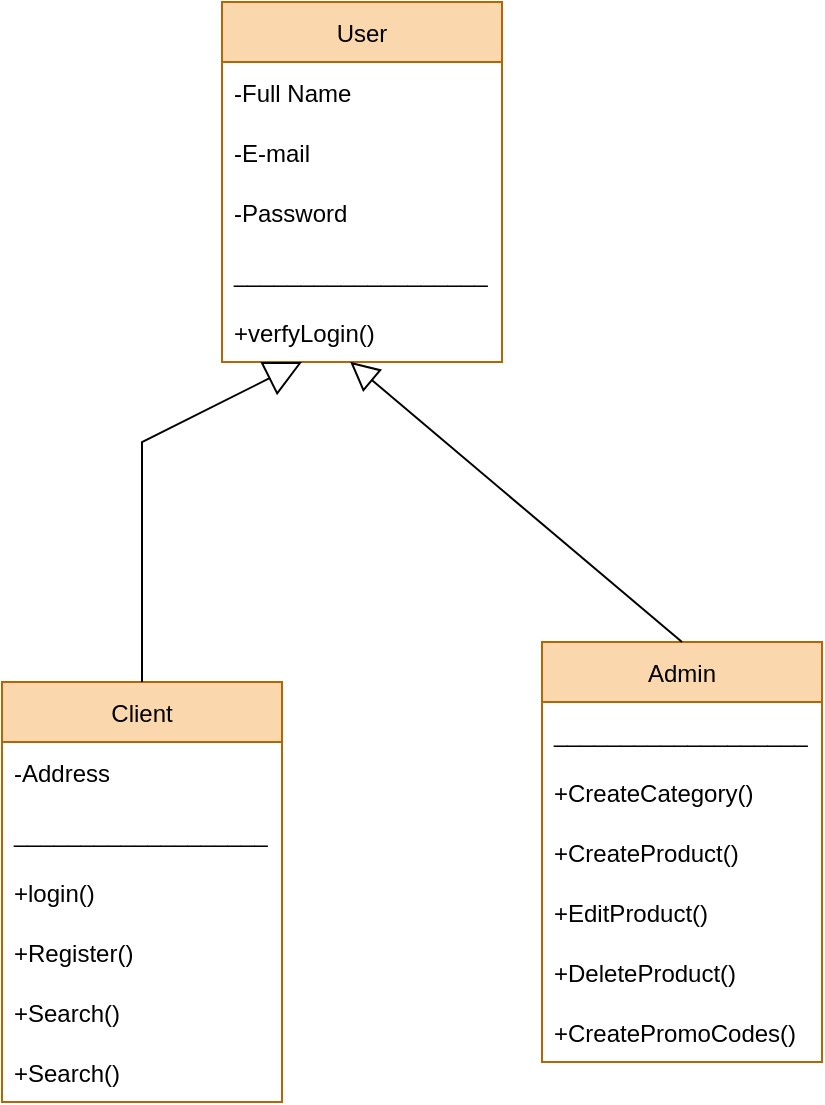 <mxfile version="20.3.0" type="device"><diagram id="J2lX0SFg3TSw2jZh-Lyx" name="Page-1"><mxGraphModel dx="933" dy="679" grid="1" gridSize="10" guides="1" tooltips="1" connect="1" arrows="1" fold="1" page="1" pageScale="1" pageWidth="850" pageHeight="1100" math="0" shadow="0"><root><mxCell id="0"/><mxCell id="1" parent="0"/><mxCell id="cny6xGQqh22deRJJkpsq-1" value="User" style="swimlane;fontStyle=0;childLayout=stackLayout;horizontal=1;startSize=30;horizontalStack=0;resizeParent=1;resizeParentMax=0;resizeLast=0;collapsible=1;marginBottom=0;fillColor=#fad7ac;strokeColor=#b46504;" vertex="1" parent="1"><mxGeometry x="240" y="10" width="140" height="180" as="geometry"/></mxCell><mxCell id="cny6xGQqh22deRJJkpsq-3" value="-Full Name" style="text;strokeColor=none;fillColor=none;align=left;verticalAlign=middle;spacingLeft=4;spacingRight=4;overflow=hidden;points=[[0,0.5],[1,0.5]];portConstraint=eastwest;rotatable=0;" vertex="1" parent="cny6xGQqh22deRJJkpsq-1"><mxGeometry y="30" width="140" height="30" as="geometry"/></mxCell><mxCell id="cny6xGQqh22deRJJkpsq-4" value="-E-mail" style="text;strokeColor=none;fillColor=none;align=left;verticalAlign=middle;spacingLeft=4;spacingRight=4;overflow=hidden;points=[[0,0.5],[1,0.5]];portConstraint=eastwest;rotatable=0;" vertex="1" parent="cny6xGQqh22deRJJkpsq-1"><mxGeometry y="60" width="140" height="30" as="geometry"/></mxCell><mxCell id="cny6xGQqh22deRJJkpsq-5" value="-Password" style="text;strokeColor=none;fillColor=none;align=left;verticalAlign=middle;spacingLeft=4;spacingRight=4;overflow=hidden;points=[[0,0.5],[1,0.5]];portConstraint=eastwest;rotatable=0;" vertex="1" parent="cny6xGQqh22deRJJkpsq-1"><mxGeometry y="90" width="140" height="30" as="geometry"/></mxCell><mxCell id="cny6xGQqh22deRJJkpsq-46" value="___________________" style="text;strokeColor=none;fillColor=none;align=left;verticalAlign=middle;spacingLeft=4;spacingRight=4;overflow=hidden;points=[[0,0.5],[1,0.5]];portConstraint=eastwest;rotatable=0;" vertex="1" parent="cny6xGQqh22deRJJkpsq-1"><mxGeometry y="120" width="140" height="30" as="geometry"/></mxCell><mxCell id="cny6xGQqh22deRJJkpsq-47" value="+verfyLogin()" style="text;strokeColor=none;fillColor=none;align=left;verticalAlign=middle;spacingLeft=4;spacingRight=4;overflow=hidden;points=[[0,0.5],[1,0.5]];portConstraint=eastwest;rotatable=0;" vertex="1" parent="cny6xGQqh22deRJJkpsq-1"><mxGeometry y="150" width="140" height="30" as="geometry"/></mxCell><mxCell id="cny6xGQqh22deRJJkpsq-48" value="Admin" style="swimlane;fontStyle=0;childLayout=stackLayout;horizontal=1;startSize=30;horizontalStack=0;resizeParent=1;resizeParentMax=0;resizeLast=0;collapsible=1;marginBottom=0;fillColor=#fad7ac;strokeColor=#b46504;" vertex="1" parent="1"><mxGeometry x="400" y="330" width="140" height="210" as="geometry"/></mxCell><mxCell id="cny6xGQqh22deRJJkpsq-52" value="___________________" style="text;strokeColor=none;fillColor=none;align=left;verticalAlign=middle;spacingLeft=4;spacingRight=4;overflow=hidden;points=[[0,0.5],[1,0.5]];portConstraint=eastwest;rotatable=0;" vertex="1" parent="cny6xGQqh22deRJJkpsq-48"><mxGeometry y="30" width="140" height="30" as="geometry"/></mxCell><mxCell id="cny6xGQqh22deRJJkpsq-53" value="+CreateCategory()" style="text;strokeColor=none;fillColor=none;align=left;verticalAlign=middle;spacingLeft=4;spacingRight=4;overflow=hidden;points=[[0,0.5],[1,0.5]];portConstraint=eastwest;rotatable=0;" vertex="1" parent="cny6xGQqh22deRJJkpsq-48"><mxGeometry y="60" width="140" height="30" as="geometry"/></mxCell><mxCell id="cny6xGQqh22deRJJkpsq-65" value="+CreateProduct()" style="text;strokeColor=none;fillColor=none;align=left;verticalAlign=middle;spacingLeft=4;spacingRight=4;overflow=hidden;points=[[0,0.5],[1,0.5]];portConstraint=eastwest;rotatable=0;" vertex="1" parent="cny6xGQqh22deRJJkpsq-48"><mxGeometry y="90" width="140" height="30" as="geometry"/></mxCell><mxCell id="cny6xGQqh22deRJJkpsq-66" value="+EditProduct()" style="text;strokeColor=none;fillColor=none;align=left;verticalAlign=middle;spacingLeft=4;spacingRight=4;overflow=hidden;points=[[0,0.5],[1,0.5]];portConstraint=eastwest;rotatable=0;" vertex="1" parent="cny6xGQqh22deRJJkpsq-48"><mxGeometry y="120" width="140" height="30" as="geometry"/></mxCell><mxCell id="cny6xGQqh22deRJJkpsq-67" value="+DeleteProduct()" style="text;strokeColor=none;fillColor=none;align=left;verticalAlign=middle;spacingLeft=4;spacingRight=4;overflow=hidden;points=[[0,0.5],[1,0.5]];portConstraint=eastwest;rotatable=0;" vertex="1" parent="cny6xGQqh22deRJJkpsq-48"><mxGeometry y="150" width="140" height="30" as="geometry"/></mxCell><mxCell id="cny6xGQqh22deRJJkpsq-68" value="+CreatePromoCodes()" style="text;strokeColor=none;fillColor=none;align=left;verticalAlign=middle;spacingLeft=4;spacingRight=4;overflow=hidden;points=[[0,0.5],[1,0.5]];portConstraint=eastwest;rotatable=0;" vertex="1" parent="cny6xGQqh22deRJJkpsq-48"><mxGeometry y="180" width="140" height="30" as="geometry"/></mxCell><mxCell id="cny6xGQqh22deRJJkpsq-54" value="Client" style="swimlane;fontStyle=0;childLayout=stackLayout;horizontal=1;startSize=30;horizontalStack=0;resizeParent=1;resizeParentMax=0;resizeLast=0;collapsible=1;marginBottom=0;fillColor=#fad7ac;strokeColor=#b46504;" vertex="1" parent="1"><mxGeometry x="130" y="350" width="140" height="210" as="geometry"/></mxCell><mxCell id="cny6xGQqh22deRJJkpsq-55" value="-Address" style="text;strokeColor=none;fillColor=none;align=left;verticalAlign=middle;spacingLeft=4;spacingRight=4;overflow=hidden;points=[[0,0.5],[1,0.5]];portConstraint=eastwest;rotatable=0;" vertex="1" parent="cny6xGQqh22deRJJkpsq-54"><mxGeometry y="30" width="140" height="30" as="geometry"/></mxCell><mxCell id="cny6xGQqh22deRJJkpsq-58" value="___________________" style="text;strokeColor=none;fillColor=none;align=left;verticalAlign=middle;spacingLeft=4;spacingRight=4;overflow=hidden;points=[[0,0.5],[1,0.5]];portConstraint=eastwest;rotatable=0;" vertex="1" parent="cny6xGQqh22deRJJkpsq-54"><mxGeometry y="60" width="140" height="30" as="geometry"/></mxCell><mxCell id="cny6xGQqh22deRJJkpsq-59" value="+login()" style="text;strokeColor=none;fillColor=none;align=left;verticalAlign=middle;spacingLeft=4;spacingRight=4;overflow=hidden;points=[[0,0.5],[1,0.5]];portConstraint=eastwest;rotatable=0;" vertex="1" parent="cny6xGQqh22deRJJkpsq-54"><mxGeometry y="90" width="140" height="30" as="geometry"/></mxCell><mxCell id="cny6xGQqh22deRJJkpsq-62" value="+Register()" style="text;strokeColor=none;fillColor=none;align=left;verticalAlign=middle;spacingLeft=4;spacingRight=4;overflow=hidden;points=[[0,0.5],[1,0.5]];portConstraint=eastwest;rotatable=0;" vertex="1" parent="cny6xGQqh22deRJJkpsq-54"><mxGeometry y="120" width="140" height="30" as="geometry"/></mxCell><mxCell id="cny6xGQqh22deRJJkpsq-63" value="+Search()" style="text;strokeColor=none;fillColor=none;align=left;verticalAlign=middle;spacingLeft=4;spacingRight=4;overflow=hidden;points=[[0,0.5],[1,0.5]];portConstraint=eastwest;rotatable=0;" vertex="1" parent="cny6xGQqh22deRJJkpsq-54"><mxGeometry y="150" width="140" height="30" as="geometry"/></mxCell><mxCell id="cny6xGQqh22deRJJkpsq-69" value="+Search()" style="text;strokeColor=none;fillColor=none;align=left;verticalAlign=middle;spacingLeft=4;spacingRight=4;overflow=hidden;points=[[0,0.5],[1,0.5]];portConstraint=eastwest;rotatable=0;" vertex="1" parent="cny6xGQqh22deRJJkpsq-54"><mxGeometry y="180" width="140" height="30" as="geometry"/></mxCell><mxCell id="cny6xGQqh22deRJJkpsq-74" value="" style="endArrow=block;endSize=16;endFill=0;html=1;rounded=0;exitX=0.5;exitY=0;exitDx=0;exitDy=0;" edge="1" parent="1" source="cny6xGQqh22deRJJkpsq-54" target="cny6xGQqh22deRJJkpsq-47"><mxGeometry width="160" relative="1" as="geometry"><mxPoint x="250" y="570" as="sourcePoint"/><mxPoint x="320" y="230" as="targetPoint"/><Array as="points"><mxPoint x="200" y="240"/><mxPoint x="200" y="230"/></Array></mxGeometry></mxCell><mxCell id="cny6xGQqh22deRJJkpsq-75" value="" style="endArrow=block;endFill=0;endSize=12;html=1;rounded=0;entryX=0.458;entryY=0.998;entryDx=0;entryDy=0;entryPerimeter=0;exitX=0.5;exitY=0;exitDx=0;exitDy=0;" edge="1" parent="1" source="cny6xGQqh22deRJJkpsq-48" target="cny6xGQqh22deRJJkpsq-47"><mxGeometry width="160" relative="1" as="geometry"><mxPoint x="400" y="190" as="sourcePoint"/><mxPoint x="560" y="190" as="targetPoint"/></mxGeometry></mxCell></root></mxGraphModel></diagram></mxfile>